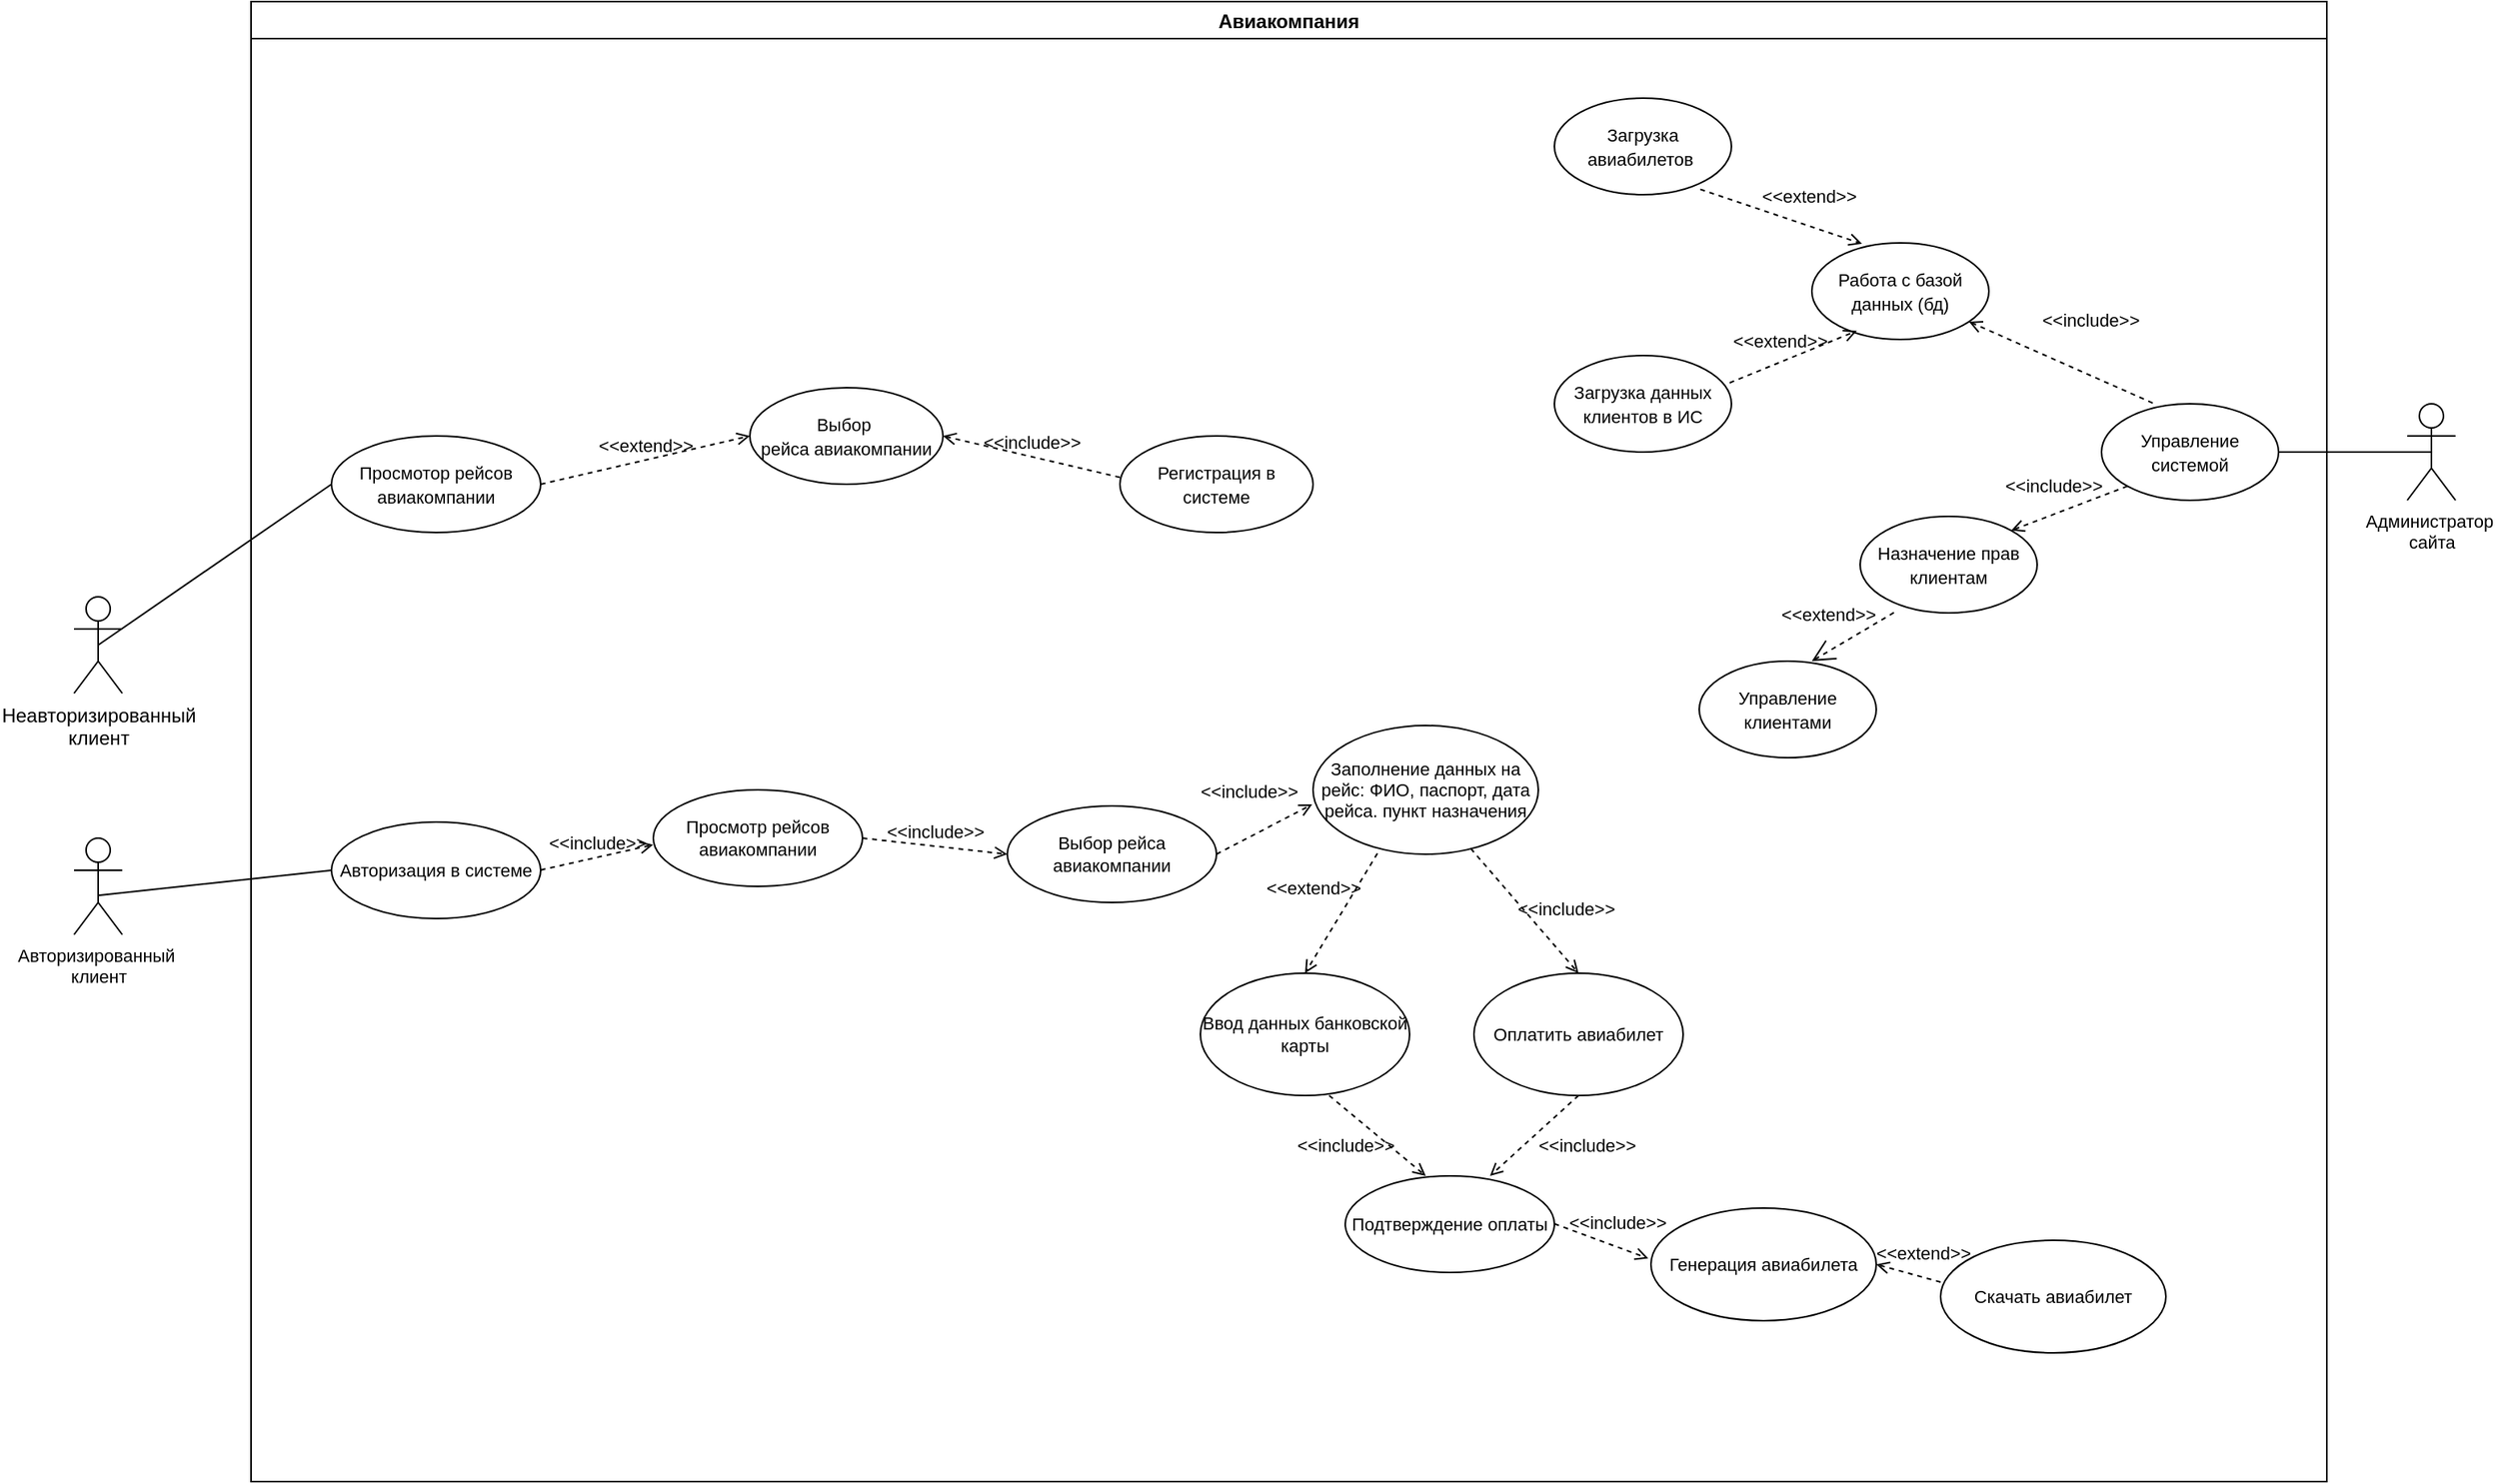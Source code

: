 <mxfile version="20.3.0" type="device"><diagram id="Cw9KmfJXwRpNvUpSohDg" name="Страница 1"><mxGraphModel dx="3065" dy="1980" grid="1" gridSize="10" guides="1" tooltips="1" connect="1" arrows="1" fold="1" page="1" pageScale="1" pageWidth="1169" pageHeight="827" background="none" math="0" shadow="0"><root><mxCell id="0"/><mxCell id="1" parent="0"/><mxCell id="bZ81vqqZdaYitoohMQ65-1" value="Неавторизированный&lt;br&gt;клиент" style="shape=umlActor;verticalLabelPosition=bottom;verticalAlign=top;html=1;outlineConnect=0;glass=0;" parent="1" vertex="1"><mxGeometry x="-220" y="180" width="30" height="60" as="geometry"/></mxCell><mxCell id="bZ81vqqZdaYitoohMQ65-2" value="&lt;font style=&quot;font-size: 11px;&quot;&gt;Просмотор рейсов авиакомпании&lt;/font&gt;" style="ellipse;whiteSpace=wrap;html=1;glass=0;" parent="1" vertex="1"><mxGeometry x="-60" y="80" width="130" height="60" as="geometry"/></mxCell><mxCell id="bZ81vqqZdaYitoohMQ65-4" value="&lt;font style=&quot;font-size: 11px;&quot;&gt;Выбор&amp;nbsp;&lt;br&gt;рейса авиакомпании&lt;/font&gt;" style="ellipse;whiteSpace=wrap;html=1;glass=0;" parent="1" vertex="1"><mxGeometry x="200" y="50" width="120" height="60" as="geometry"/></mxCell><mxCell id="bZ81vqqZdaYitoohMQ65-6" value="&lt;font style=&quot;font-size: 11px;&quot;&gt;Регистрация в системе&lt;/font&gt;" style="ellipse;whiteSpace=wrap;html=1;glass=0;" parent="1" vertex="1"><mxGeometry x="430" y="80" width="120" height="60" as="geometry"/></mxCell><mxCell id="bZ81vqqZdaYitoohMQ65-9" value="&amp;lt;&amp;lt;extend&amp;gt;&amp;gt;" style="html=1;verticalAlign=bottom;labelBackgroundColor=none;endArrow=open;endFill=0;dashed=1;rounded=0;entryX=0;entryY=0.5;entryDx=0;entryDy=0;exitX=1;exitY=0.5;exitDx=0;exitDy=0;" parent="1" source="bZ81vqqZdaYitoohMQ65-2" target="bZ81vqqZdaYitoohMQ65-4" edge="1"><mxGeometry width="160" relative="1" as="geometry"><mxPoint x="120" y="114.71" as="sourcePoint"/><mxPoint x="280" y="114.71" as="targetPoint"/></mxGeometry></mxCell><mxCell id="bZ81vqqZdaYitoohMQ65-10" value="&amp;lt;&amp;lt;include&amp;gt;&amp;gt;" style="html=1;verticalAlign=bottom;labelBackgroundColor=none;endArrow=open;endFill=0;dashed=1;rounded=0;entryX=1;entryY=0.5;entryDx=0;entryDy=0;exitX=0;exitY=0.429;exitDx=0;exitDy=0;exitPerimeter=0;" parent="1" source="bZ81vqqZdaYitoohMQ65-6" target="bZ81vqqZdaYitoohMQ65-4" edge="1"><mxGeometry width="160" relative="1" as="geometry"><mxPoint x="250" y="190" as="sourcePoint"/><mxPoint x="410" y="190" as="targetPoint"/></mxGeometry></mxCell><mxCell id="bZ81vqqZdaYitoohMQ65-13" value="" style="endArrow=none;html=1;rounded=0;entryX=0;entryY=0.5;entryDx=0;entryDy=0;exitX=0.5;exitY=0.5;exitDx=0;exitDy=0;exitPerimeter=0;" parent="1" source="bZ81vqqZdaYitoohMQ65-1" target="bZ81vqqZdaYitoohMQ65-2" edge="1"><mxGeometry width="50" height="50" relative="1" as="geometry"><mxPoint x="-50" y="210" as="sourcePoint"/><mxPoint y="160" as="targetPoint"/></mxGeometry></mxCell><mxCell id="bZ81vqqZdaYitoohMQ65-14" value="Авторизированный&amp;nbsp;&lt;br&gt;клиент" style="shape=umlActor;verticalLabelPosition=bottom;verticalAlign=top;html=1;outlineConnect=0;fontSize=11;" parent="1" vertex="1"><mxGeometry x="-220" y="330" width="30" height="60" as="geometry"/></mxCell><mxCell id="bZ81vqqZdaYitoohMQ65-22" value="Авторизация в системе" style="ellipse;whiteSpace=wrap;html=1;fontSize=11;" parent="1" vertex="1"><mxGeometry x="-60" y="320" width="130" height="60" as="geometry"/></mxCell><mxCell id="bZ81vqqZdaYitoohMQ65-23" value="Просмотр рейсов авиакомпании" style="ellipse;whiteSpace=wrap;html=1;fontSize=11;" parent="1" vertex="1"><mxGeometry x="140" y="300" width="130" height="60" as="geometry"/></mxCell><mxCell id="bZ81vqqZdaYitoohMQ65-24" value="Выбор рейса авиакомпании" style="ellipse;whiteSpace=wrap;html=1;fontSize=11;" parent="1" vertex="1"><mxGeometry x="360" y="310" width="130" height="60" as="geometry"/></mxCell><mxCell id="bZ81vqqZdaYitoohMQ65-25" value="Заполнение данных на рейс: ФИО, паспорт, дата рейса. пункт назначения" style="ellipse;whiteSpace=wrap;html=1;fontSize=11;" parent="1" vertex="1"><mxGeometry x="550" y="260" width="140" height="80" as="geometry"/></mxCell><mxCell id="bZ81vqqZdaYitoohMQ65-26" value="Ввод данных банковской карты" style="ellipse;whiteSpace=wrap;html=1;fontSize=11;" parent="1" vertex="1"><mxGeometry x="480" y="414" width="130" height="76" as="geometry"/></mxCell><mxCell id="bZ81vqqZdaYitoohMQ65-27" value="Оплатить авиабилет" style="ellipse;whiteSpace=wrap;html=1;fontSize=11;" parent="1" vertex="1"><mxGeometry x="650" y="414" width="130" height="76" as="geometry"/></mxCell><mxCell id="bZ81vqqZdaYitoohMQ65-28" value="Подтверждение оплаты" style="ellipse;whiteSpace=wrap;html=1;fontSize=11;" parent="1" vertex="1"><mxGeometry x="570" y="540" width="130" height="60" as="geometry"/></mxCell><mxCell id="bZ81vqqZdaYitoohMQ65-29" value="Генерация авиабилета" style="ellipse;whiteSpace=wrap;html=1;fontSize=11;" parent="1" vertex="1"><mxGeometry x="760" y="560" width="140" height="70" as="geometry"/></mxCell><mxCell id="bZ81vqqZdaYitoohMQ65-30" value="Скачать авиабилет" style="ellipse;whiteSpace=wrap;html=1;fontSize=11;" parent="1" vertex="1"><mxGeometry x="940" y="580" width="140" height="70" as="geometry"/></mxCell><mxCell id="bZ81vqqZdaYitoohMQ65-31" value="&amp;lt;&amp;lt;include&amp;gt;&amp;gt;" style="html=1;verticalAlign=bottom;labelBackgroundColor=none;endArrow=open;endFill=0;dashed=1;rounded=0;fontSize=11;entryX=-0.001;entryY=0.569;entryDx=0;entryDy=0;entryPerimeter=0;" parent="1" target="bZ81vqqZdaYitoohMQ65-23" edge="1"><mxGeometry width="160" relative="1" as="geometry"><mxPoint x="70" y="349.83" as="sourcePoint"/><mxPoint x="230" y="349.83" as="targetPoint"/></mxGeometry></mxCell><mxCell id="bZ81vqqZdaYitoohMQ65-32" value="&amp;lt;&amp;lt;include&amp;gt;&amp;gt;" style="html=1;verticalAlign=bottom;labelBackgroundColor=none;endArrow=open;endFill=0;dashed=1;rounded=0;fontSize=11;entryX=0;entryY=0.5;entryDx=0;entryDy=0;" parent="1" target="bZ81vqqZdaYitoohMQ65-24" edge="1"><mxGeometry width="160" relative="1" as="geometry"><mxPoint x="270" y="330" as="sourcePoint"/><mxPoint x="430" y="330" as="targetPoint"/></mxGeometry></mxCell><mxCell id="bZ81vqqZdaYitoohMQ65-33" value="&amp;lt;&amp;lt;include&amp;gt;&amp;gt;" style="html=1;verticalAlign=bottom;labelBackgroundColor=none;endArrow=open;endFill=0;dashed=1;rounded=0;fontSize=11;entryX=-0.004;entryY=0.613;entryDx=0;entryDy=0;entryPerimeter=0;" parent="1" target="bZ81vqqZdaYitoohMQ65-25" edge="1"><mxGeometry x="-0.057" y="17" width="160" relative="1" as="geometry"><mxPoint x="490" y="340" as="sourcePoint"/><mxPoint x="650" y="340" as="targetPoint"/><mxPoint as="offset"/></mxGeometry></mxCell><mxCell id="bZ81vqqZdaYitoohMQ65-34" value="&amp;lt;&amp;lt;include&amp;gt;&amp;gt;" style="html=1;verticalAlign=bottom;labelBackgroundColor=none;endArrow=open;endFill=0;dashed=1;rounded=0;fontSize=11;exitX=0.7;exitY=0.956;exitDx=0;exitDy=0;exitPerimeter=0;entryX=0.5;entryY=0;entryDx=0;entryDy=0;" parent="1" source="bZ81vqqZdaYitoohMQ65-25" target="bZ81vqqZdaYitoohMQ65-27" edge="1"><mxGeometry x="0.447" y="14" width="160" relative="1" as="geometry"><mxPoint x="560" y="410" as="sourcePoint"/><mxPoint x="720" y="410" as="targetPoint"/><mxPoint as="offset"/></mxGeometry></mxCell><mxCell id="bZ81vqqZdaYitoohMQ65-35" value="&amp;lt;&amp;lt;include&amp;gt;&amp;gt;" style="html=1;verticalAlign=bottom;labelBackgroundColor=none;endArrow=open;endFill=0;dashed=1;rounded=0;fontSize=11;entryX=0.385;entryY=0;entryDx=0;entryDy=0;entryPerimeter=0;" parent="1" target="bZ81vqqZdaYitoohMQ65-28" edge="1"><mxGeometry x="-0.148" y="-24" width="160" relative="1" as="geometry"><mxPoint x="560" y="490" as="sourcePoint"/><mxPoint x="720" y="490" as="targetPoint"/><mxPoint as="offset"/></mxGeometry></mxCell><mxCell id="bZ81vqqZdaYitoohMQ65-36" value="&amp;lt;&amp;lt;include&amp;gt;&amp;gt;" style="html=1;verticalAlign=bottom;labelBackgroundColor=none;endArrow=open;endFill=0;dashed=1;rounded=0;fontSize=11;exitX=0.5;exitY=1;exitDx=0;exitDy=0;entryX=0.692;entryY=0;entryDx=0;entryDy=0;entryPerimeter=0;" parent="1" source="bZ81vqqZdaYitoohMQ65-27" target="bZ81vqqZdaYitoohMQ65-28" edge="1"><mxGeometry x="-0.376" y="33" width="160" relative="1" as="geometry"><mxPoint x="710" y="510" as="sourcePoint"/><mxPoint x="870" y="510" as="targetPoint"/><mxPoint as="offset"/></mxGeometry></mxCell><mxCell id="bZ81vqqZdaYitoohMQ65-37" value="&amp;lt;&amp;lt;include&amp;gt;&amp;gt;" style="html=1;verticalAlign=bottom;labelBackgroundColor=none;endArrow=open;endFill=0;dashed=1;rounded=0;fontSize=11;entryX=-0.012;entryY=0.447;entryDx=0;entryDy=0;entryPerimeter=0;" parent="1" target="bZ81vqqZdaYitoohMQ65-29" edge="1"><mxGeometry x="0.255" y="6" width="160" relative="1" as="geometry"><mxPoint x="700" y="569.75" as="sourcePoint"/><mxPoint x="860" y="569.75" as="targetPoint"/><mxPoint as="offset"/></mxGeometry></mxCell><mxCell id="bZ81vqqZdaYitoohMQ65-38" value="&amp;lt;&amp;lt;extend&amp;gt;&amp;gt;" style="html=1;verticalAlign=bottom;labelBackgroundColor=none;endArrow=open;endFill=0;dashed=1;rounded=0;fontSize=11;entryX=1;entryY=0.5;entryDx=0;entryDy=0;exitX=0;exitY=0.371;exitDx=0;exitDy=0;exitPerimeter=0;" parent="1" source="bZ81vqqZdaYitoohMQ65-30" target="bZ81vqqZdaYitoohMQ65-29" edge="1"><mxGeometry x="-0.379" y="-6" width="160" relative="1" as="geometry"><mxPoint x="800" y="490" as="sourcePoint"/><mxPoint x="960" y="490" as="targetPoint"/><mxPoint as="offset"/></mxGeometry></mxCell><mxCell id="bZ81vqqZdaYitoohMQ65-39" value="&amp;lt;&amp;lt;extend&amp;gt;&amp;gt;" style="html=1;verticalAlign=bottom;labelBackgroundColor=none;endArrow=open;endFill=0;dashed=1;rounded=0;fontSize=11;entryX=0.5;entryY=0;entryDx=0;entryDy=0;" parent="1" target="bZ81vqqZdaYitoohMQ65-26" edge="1"><mxGeometry x="0.075" y="-18" width="160" relative="1" as="geometry"><mxPoint x="590" y="339.5" as="sourcePoint"/><mxPoint x="750" y="339.5" as="targetPoint"/><mxPoint as="offset"/></mxGeometry></mxCell><mxCell id="bZ81vqqZdaYitoohMQ65-40" value="" style="endArrow=none;html=1;rounded=0;fontSize=11;entryX=0;entryY=0.5;entryDx=0;entryDy=0;exitX=0.498;exitY=0.594;exitDx=0;exitDy=0;exitPerimeter=0;" parent="1" source="bZ81vqqZdaYitoohMQ65-14" target="bZ81vqqZdaYitoohMQ65-22" edge="1"><mxGeometry width="50" height="50" relative="1" as="geometry"><mxPoint x="-200" y="365" as="sourcePoint"/><mxPoint x="-150" y="315" as="targetPoint"/></mxGeometry></mxCell><mxCell id="bZ81vqqZdaYitoohMQ65-41" value="Администратор&amp;nbsp;&lt;br&gt;сайта" style="shape=umlActor;verticalLabelPosition=bottom;verticalAlign=top;html=1;outlineConnect=0;fontSize=11;" parent="1" vertex="1"><mxGeometry x="1230" y="60" width="30" height="60" as="geometry"/></mxCell><mxCell id="bZ81vqqZdaYitoohMQ65-44" value="&lt;font style=&quot;font-size: 11px;&quot;&gt;Управление системой&lt;/font&gt;" style="ellipse;whiteSpace=wrap;html=1;glass=0;" parent="1" vertex="1"><mxGeometry x="1040" y="60" width="110" height="60" as="geometry"/></mxCell><mxCell id="bZ81vqqZdaYitoohMQ65-45" value="&lt;font style=&quot;font-size: 11px;&quot;&gt;Работа с базой данных (бд)&lt;/font&gt;" style="ellipse;whiteSpace=wrap;html=1;glass=0;" parent="1" vertex="1"><mxGeometry x="860" y="-40" width="110" height="60" as="geometry"/></mxCell><mxCell id="bZ81vqqZdaYitoohMQ65-46" value="&amp;lt;&amp;lt;include&amp;gt;&amp;gt;" style="html=1;verticalAlign=bottom;labelBackgroundColor=none;endArrow=open;endFill=0;dashed=1;rounded=0;fontSize=11;exitX=0.289;exitY=-0.008;exitDx=0;exitDy=0;exitPerimeter=0;" parent="1" source="bZ81vqqZdaYitoohMQ65-44" target="bZ81vqqZdaYitoohMQ65-45" edge="1"><mxGeometry x="-0.159" y="-23" width="160" relative="1" as="geometry"><mxPoint x="870" y="110" as="sourcePoint"/><mxPoint x="1030" y="110" as="targetPoint"/><mxPoint as="offset"/></mxGeometry></mxCell><mxCell id="bZ81vqqZdaYitoohMQ65-47" value="" style="endArrow=none;html=1;rounded=0;fontSize=11;entryX=0.5;entryY=0.5;entryDx=0;entryDy=0;entryPerimeter=0;exitX=1;exitY=0.5;exitDx=0;exitDy=0;" parent="1" source="bZ81vqqZdaYitoohMQ65-44" target="bZ81vqqZdaYitoohMQ65-41" edge="1"><mxGeometry width="50" height="50" relative="1" as="geometry"><mxPoint x="1090" y="100" as="sourcePoint"/><mxPoint x="1140" y="50" as="targetPoint"/></mxGeometry></mxCell><mxCell id="bZ81vqqZdaYitoohMQ65-48" value="&lt;font style=&quot;font-size: 11px;&quot;&gt;Загрузка данных клиентов в ИС&lt;/font&gt;" style="ellipse;whiteSpace=wrap;html=1;glass=0;" parent="1" vertex="1"><mxGeometry x="700" y="30" width="110" height="60" as="geometry"/></mxCell><mxCell id="bZ81vqqZdaYitoohMQ65-49" value="&lt;font style=&quot;font-size: 11px;&quot;&gt;Загрузка авиабилетов&amp;nbsp;&lt;/font&gt;" style="ellipse;whiteSpace=wrap;html=1;glass=0;" parent="1" vertex="1"><mxGeometry x="700" y="-130" width="110" height="60" as="geometry"/></mxCell><mxCell id="bZ81vqqZdaYitoohMQ65-51" value="&amp;lt;&amp;lt;extend&amp;gt;&amp;gt;" style="html=1;verticalAlign=bottom;labelBackgroundColor=none;endArrow=open;endFill=0;dashed=1;rounded=0;fontSize=11;exitX=0.99;exitY=0.283;exitDx=0;exitDy=0;exitPerimeter=0;entryX=0.254;entryY=0.911;entryDx=0;entryDy=0;entryPerimeter=0;" parent="1" source="bZ81vqqZdaYitoohMQ65-48" target="bZ81vqqZdaYitoohMQ65-45" edge="1"><mxGeometry x="-0.175" y="4" width="160" relative="1" as="geometry"><mxPoint x="760" y="20" as="sourcePoint"/><mxPoint x="920" y="20" as="targetPoint"/><mxPoint as="offset"/></mxGeometry></mxCell><mxCell id="bZ81vqqZdaYitoohMQ65-52" value="&amp;lt;&amp;lt;extend&amp;gt;&amp;gt;" style="html=1;verticalAlign=bottom;labelBackgroundColor=none;endArrow=open;endFill=0;dashed=1;rounded=0;fontSize=11;exitX=0.824;exitY=0.945;exitDx=0;exitDy=0;exitPerimeter=0;entryX=0.283;entryY=0.009;entryDx=0;entryDy=0;entryPerimeter=0;" parent="1" source="bZ81vqqZdaYitoohMQ65-49" target="bZ81vqqZdaYitoohMQ65-45" edge="1"><mxGeometry x="0.283" y="9" width="160" relative="1" as="geometry"><mxPoint x="770" y="-60" as="sourcePoint"/><mxPoint x="930" y="-60" as="targetPoint"/><mxPoint as="offset"/></mxGeometry></mxCell><mxCell id="bZ81vqqZdaYitoohMQ65-53" value="&lt;span style=&quot;font-size: 11px;&quot;&gt;Назначение прав клиентам&lt;/span&gt;" style="ellipse;whiteSpace=wrap;html=1;glass=0;" parent="1" vertex="1"><mxGeometry x="890" y="130" width="110" height="60" as="geometry"/></mxCell><mxCell id="NZ8tZWA5rL_oArcasELR-1" value="&amp;lt;&amp;lt;include&amp;gt;&amp;gt;" style="html=1;verticalAlign=bottom;labelBackgroundColor=none;endArrow=open;endFill=0;dashed=1;rounded=0;exitX=0;exitY=1;exitDx=0;exitDy=0;entryX=1;entryY=0;entryDx=0;entryDy=0;" parent="1" source="bZ81vqqZdaYitoohMQ65-44" target="bZ81vqqZdaYitoohMQ65-53" edge="1"><mxGeometry x="0.199" y="-8" width="160" relative="1" as="geometry"><mxPoint x="1040" y="140" as="sourcePoint"/><mxPoint x="1190" y="150" as="targetPoint"/><mxPoint as="offset"/></mxGeometry></mxCell><mxCell id="NZ8tZWA5rL_oArcasELR-2" value="&lt;span style=&quot;font-size: 11px;&quot;&gt;Управление клиентами&lt;/span&gt;" style="ellipse;whiteSpace=wrap;html=1;glass=0;" parent="1" vertex="1"><mxGeometry x="790" y="220" width="110" height="60" as="geometry"/></mxCell><mxCell id="NZ8tZWA5rL_oArcasELR-3" value="&amp;lt;&amp;lt;extend&amp;gt;&amp;gt;" style="edgeStyle=none;html=1;startArrow=open;endArrow=none;startSize=12;verticalAlign=bottom;dashed=1;labelBackgroundColor=none;rounded=0;exitX=0.636;exitY=0;exitDx=0;exitDy=0;exitPerimeter=0;entryX=0.214;entryY=0.972;entryDx=0;entryDy=0;entryPerimeter=0;" parent="1" source="NZ8tZWA5rL_oArcasELR-2" target="bZ81vqqZdaYitoohMQ65-53" edge="1"><mxGeometry x="-0.395" y="12" width="160" relative="1" as="geometry"><mxPoint x="830" y="210" as="sourcePoint"/><mxPoint x="990" y="210" as="targetPoint"/><mxPoint as="offset"/></mxGeometry></mxCell><mxCell id="NZ8tZWA5rL_oArcasELR-4" value="Авиакомпания" style="swimlane;" parent="1" vertex="1"><mxGeometry x="-110" y="-190" width="1290" height="920" as="geometry"/></mxCell></root></mxGraphModel></diagram></mxfile>